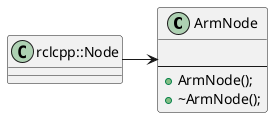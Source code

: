 @startuml

class ArmNode
{

--
{method} +ArmNode();
{method} +~ArmNode();
}

class rclcpp::Node{}
rclcpp::Node->ArmNode

@enduml